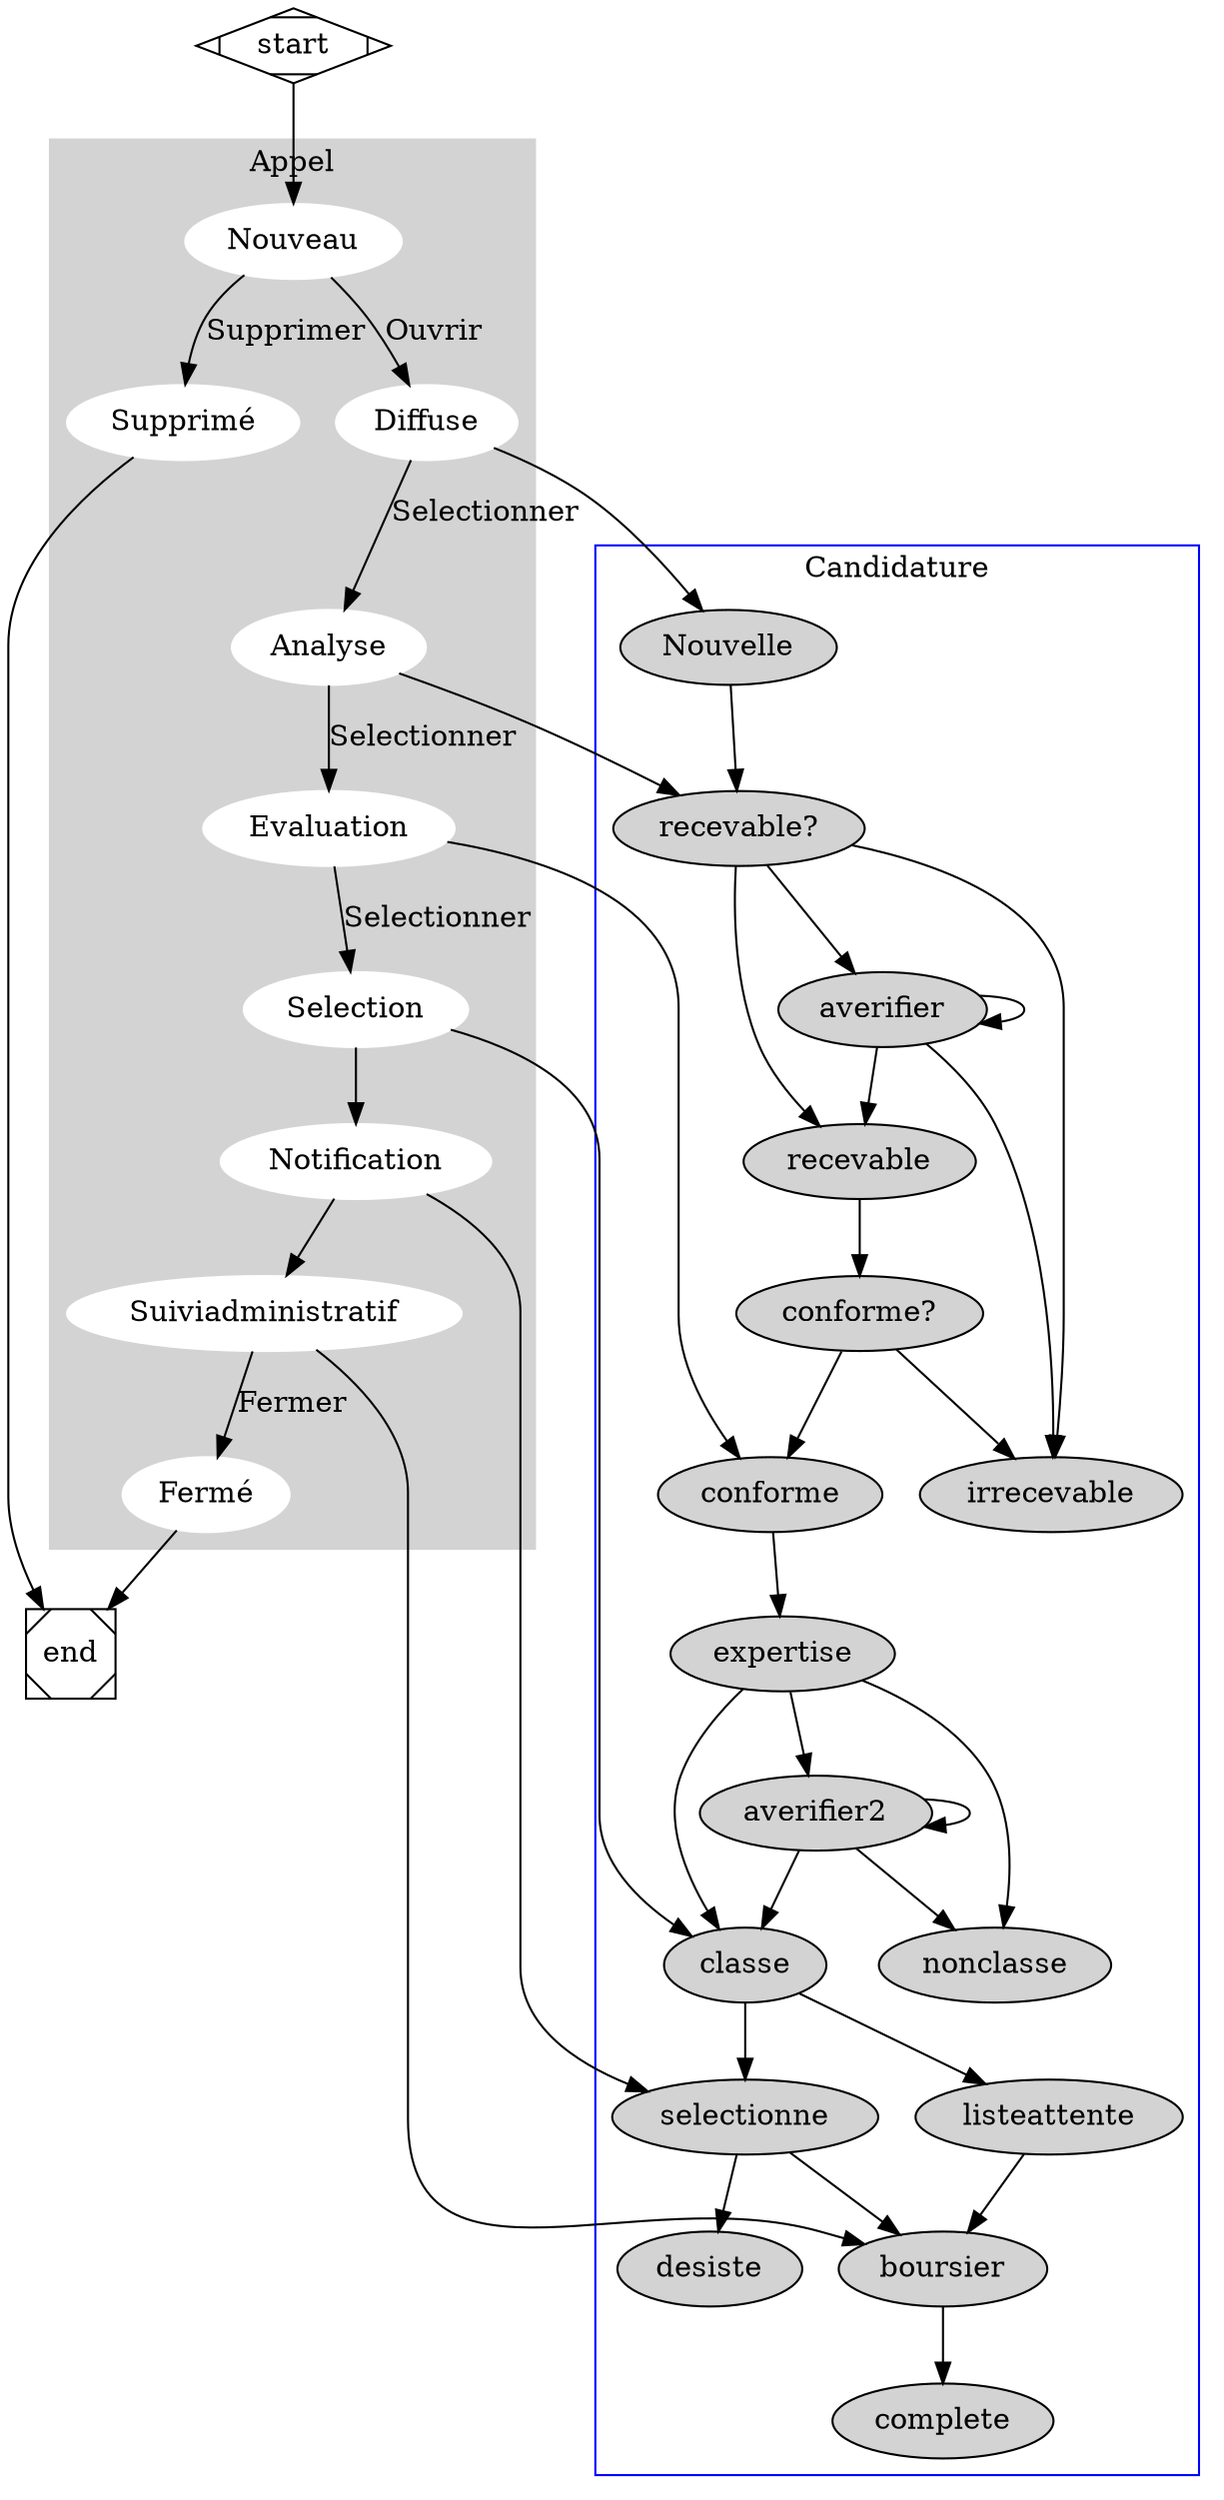 digraph appel {

    subgraph cluster_0 { 
    style=filled;
        color=lightgrey;
        node [style=filled,color=white];
        "Nouveau" -> "Diffuse" [ label = "Ouvrir" ];
        "Nouveau" -> "Supprimé" [ label = "Supprimer" ];
        "Diffuse" -> "Analyse" [ label = "Selectionner" ];
        "Analyse" -> "Evaluation" [ label = "Selectionner" ];
        "Evaluation" -> "Selection" [ label = "Selectionner" ];
	"Selection" -> "Notification";
	"Notification" -> "Suiviadministratif";
        "Suiviadministratif" -> "Fermé" [ label = "Fermer" ];
        label = "Appel";
    }

    subgraph cluster_1  {
        node [style=filled];
        "Nouvelle" -> "recevable?";
        "recevable?" -> "irrecevable";
        "recevable?" -> "recevable";
        "recevable?" -> "averifier";
        "averifier" -> "recevable";
        "averifier" -> "irrecevable";
        "averifier" -> "averifier";
        "recevable" -> "conforme?";
        "conforme?" -> "irrecevable";
        "conforme?" -> "conforme";
	"conforme" -> "expertise";
        "expertise" -> "classe"; 
        "expertise" -> "nonclasse";
	"expertise" -> "averifier2";
	"averifier2" -> "averifier2";
	"averifier2" -> "classe";
	"averifier2" -> "nonclasse";
        "classe" -> "selectionne";
	"classe" -> "listeattente";
	"selectionne" -> "boursier";
	"selectionne" -> "desiste";
        "listeattente" -> "boursier";
	"boursier" -> "complete";

        label = "Candidature";
        color=blue
    }
    start -> "Nouveau";
    "Diffuse" -> "Nouvelle";
    "Analyse" -> "recevable?";
    "Evaluation" -> "conforme";
    "Selection" -> "classe";
    "Notification" -> "selectionne";
    "Suiviadministratif" -> "boursier";
    "Fermé" -> end;
    "Supprimé" -> end;

    start [shape=Mdiamond];
    end [shape=Msquare];
}
